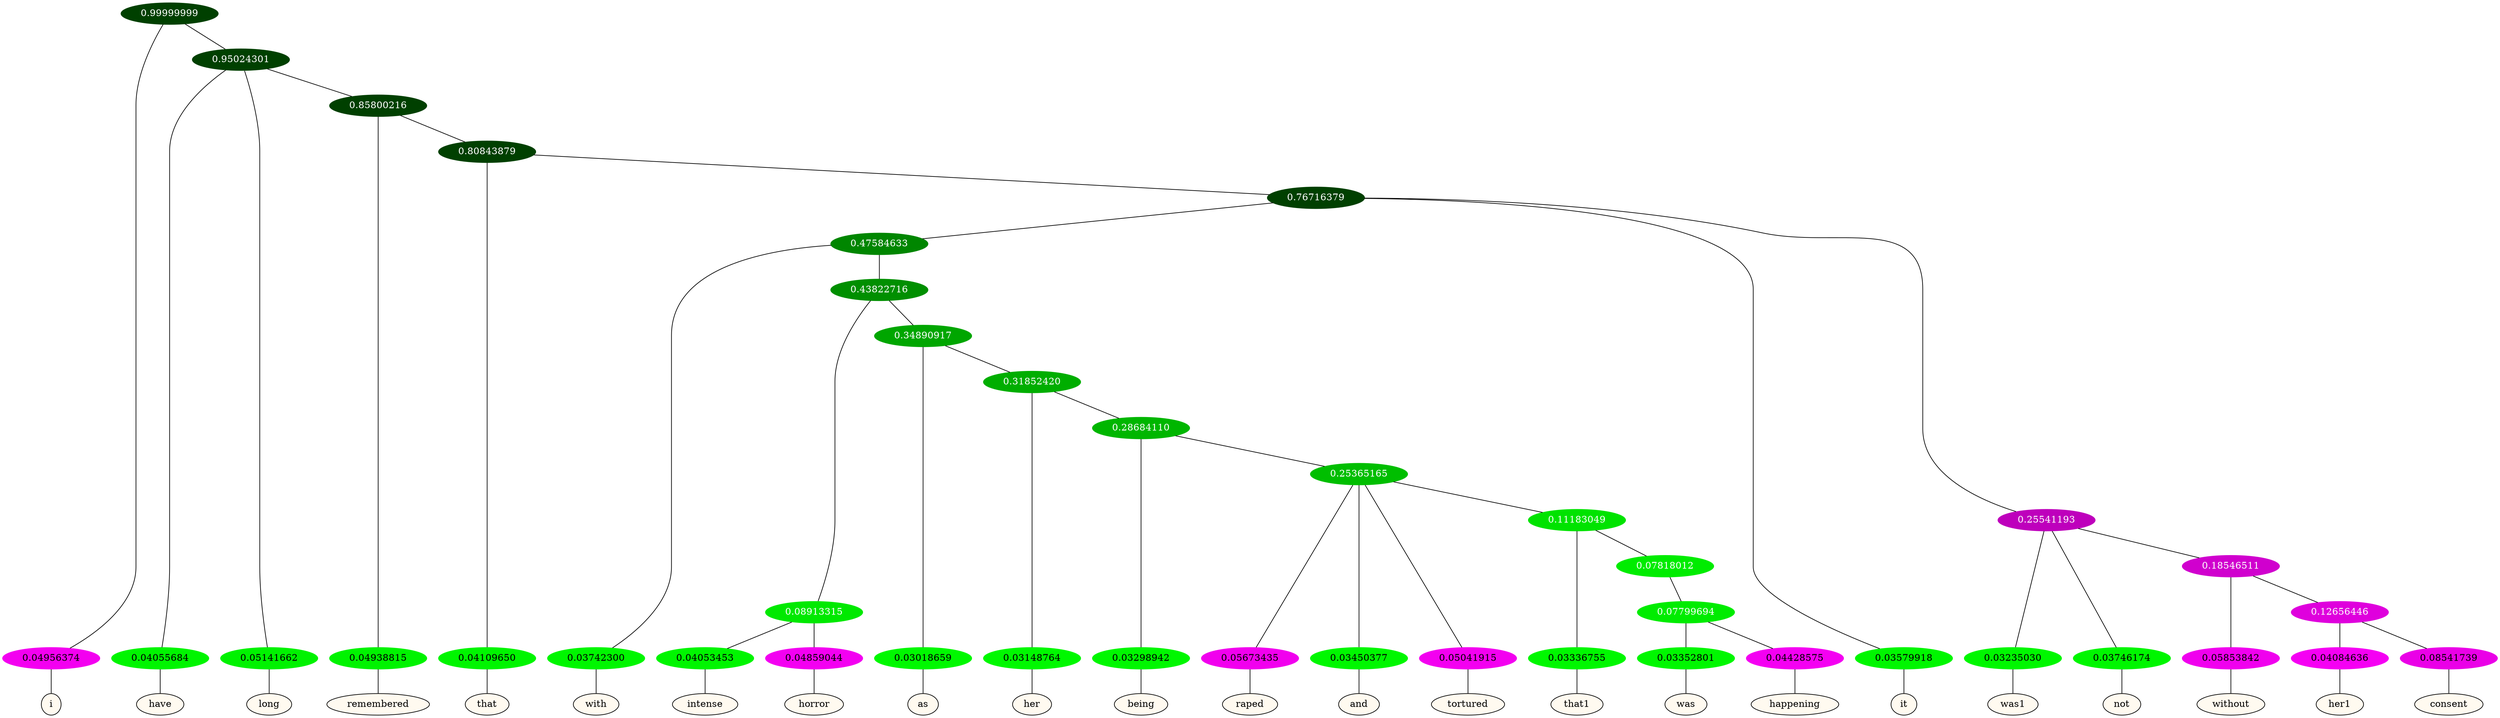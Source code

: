 graph {
	node [format=png height=0.15 nodesep=0.001 ordering=out overlap=prism overlap_scaling=0.01 ranksep=0.001 ratio=0.2 style=filled width=0.15]
	{
		rank=same
		a_w_1 [label=i color=black fillcolor=floralwhite style="filled,solid"]
		a_w_3 [label=have color=black fillcolor=floralwhite style="filled,solid"]
		a_w_4 [label=long color=black fillcolor=floralwhite style="filled,solid"]
		a_w_6 [label=remembered color=black fillcolor=floralwhite style="filled,solid"]
		a_w_8 [label=that color=black fillcolor=floralwhite style="filled,solid"]
		a_w_13 [label=with color=black fillcolor=floralwhite style="filled,solid"]
		a_w_22 [label=intense color=black fillcolor=floralwhite style="filled,solid"]
		a_w_23 [label=horror color=black fillcolor=floralwhite style="filled,solid"]
		a_w_24 [label=as color=black fillcolor=floralwhite style="filled,solid"]
		a_w_28 [label=her color=black fillcolor=floralwhite style="filled,solid"]
		a_w_30 [label=being color=black fillcolor=floralwhite style="filled,solid"]
		a_w_32 [label=raped color=black fillcolor=floralwhite style="filled,solid"]
		a_w_33 [label=and color=black fillcolor=floralwhite style="filled,solid"]
		a_w_34 [label=tortured color=black fillcolor=floralwhite style="filled,solid"]
		a_w_36 [label=that1 color=black fillcolor=floralwhite style="filled,solid"]
		a_w_39 [label=was color=black fillcolor=floralwhite style="filled,solid"]
		a_w_40 [label=happening color=black fillcolor=floralwhite style="filled,solid"]
		a_w_11 [label=it color=black fillcolor=floralwhite style="filled,solid"]
		a_w_15 [label=was1 color=black fillcolor=floralwhite style="filled,solid"]
		a_w_16 [label=not color=black fillcolor=floralwhite style="filled,solid"]
		a_w_20 [label=without color=black fillcolor=floralwhite style="filled,solid"]
		a_w_26 [label=her1 color=black fillcolor=floralwhite style="filled,solid"]
		a_w_27 [label=consent color=black fillcolor=floralwhite style="filled,solid"]
	}
	a_n_1 -- a_w_1
	a_n_3 -- a_w_3
	a_n_4 -- a_w_4
	a_n_6 -- a_w_6
	a_n_8 -- a_w_8
	a_n_13 -- a_w_13
	a_n_22 -- a_w_22
	a_n_23 -- a_w_23
	a_n_24 -- a_w_24
	a_n_28 -- a_w_28
	a_n_30 -- a_w_30
	a_n_32 -- a_w_32
	a_n_33 -- a_w_33
	a_n_34 -- a_w_34
	a_n_36 -- a_w_36
	a_n_39 -- a_w_39
	a_n_40 -- a_w_40
	a_n_11 -- a_w_11
	a_n_15 -- a_w_15
	a_n_16 -- a_w_16
	a_n_20 -- a_w_20
	a_n_26 -- a_w_26
	a_n_27 -- a_w_27
	{
		rank=same
		a_n_1 [label=0.04956374 color="0.835 1.000 0.950" fontcolor=black]
		a_n_3 [label=0.04055684 color="0.334 1.000 0.959" fontcolor=black]
		a_n_4 [label=0.05141662 color="0.334 1.000 0.949" fontcolor=black]
		a_n_6 [label=0.04938815 color="0.334 1.000 0.951" fontcolor=black]
		a_n_8 [label=0.04109650 color="0.334 1.000 0.959" fontcolor=black]
		a_n_13 [label=0.03742300 color="0.334 1.000 0.963" fontcolor=black]
		a_n_22 [label=0.04053453 color="0.334 1.000 0.959" fontcolor=black]
		a_n_23 [label=0.04859044 color="0.835 1.000 0.951" fontcolor=black]
		a_n_24 [label=0.03018659 color="0.334 1.000 0.970" fontcolor=black]
		a_n_28 [label=0.03148764 color="0.334 1.000 0.969" fontcolor=black]
		a_n_30 [label=0.03298942 color="0.334 1.000 0.967" fontcolor=black]
		a_n_32 [label=0.05673435 color="0.835 1.000 0.943" fontcolor=black]
		a_n_33 [label=0.03450377 color="0.334 1.000 0.965" fontcolor=black]
		a_n_34 [label=0.05041915 color="0.835 1.000 0.950" fontcolor=black]
		a_n_36 [label=0.03336755 color="0.334 1.000 0.967" fontcolor=black]
		a_n_39 [label=0.03352801 color="0.334 1.000 0.966" fontcolor=black]
		a_n_40 [label=0.04428575 color="0.835 1.000 0.956" fontcolor=black]
		a_n_11 [label=0.03579918 color="0.334 1.000 0.964" fontcolor=black]
		a_n_15 [label=0.03235030 color="0.334 1.000 0.968" fontcolor=black]
		a_n_16 [label=0.03746174 color="0.334 1.000 0.963" fontcolor=black]
		a_n_20 [label=0.05853842 color="0.835 1.000 0.941" fontcolor=black]
		a_n_26 [label=0.04084636 color="0.835 1.000 0.959" fontcolor=black]
		a_n_27 [label=0.08541739 color="0.835 1.000 0.915" fontcolor=black]
	}
	a_n_0 [label=0.99999999 color="0.334 1.000 0.250" fontcolor=grey99]
	a_n_0 -- a_n_1
	a_n_2 [label=0.95024301 color="0.334 1.000 0.250" fontcolor=grey99]
	a_n_0 -- a_n_2
	a_n_2 -- a_n_3
	a_n_2 -- a_n_4
	a_n_5 [label=0.85800216 color="0.334 1.000 0.250" fontcolor=grey99]
	a_n_2 -- a_n_5
	a_n_5 -- a_n_6
	a_n_7 [label=0.80843879 color="0.334 1.000 0.250" fontcolor=grey99]
	a_n_5 -- a_n_7
	a_n_7 -- a_n_8
	a_n_9 [label=0.76716379 color="0.334 1.000 0.250" fontcolor=grey99]
	a_n_7 -- a_n_9
	a_n_10 [label=0.47584633 color="0.334 1.000 0.524" fontcolor=grey99]
	a_n_9 -- a_n_10
	a_n_9 -- a_n_11
	a_n_12 [label=0.25541193 color="0.835 1.000 0.745" fontcolor=grey99]
	a_n_9 -- a_n_12
	a_n_10 -- a_n_13
	a_n_14 [label=0.43822716 color="0.334 1.000 0.562" fontcolor=grey99]
	a_n_10 -- a_n_14
	a_n_12 -- a_n_15
	a_n_12 -- a_n_16
	a_n_17 [label=0.18546511 color="0.835 1.000 0.815" fontcolor=grey99]
	a_n_12 -- a_n_17
	a_n_18 [label=0.08913315 color="0.334 1.000 0.911" fontcolor=grey99]
	a_n_14 -- a_n_18
	a_n_19 [label=0.34890917 color="0.334 1.000 0.651" fontcolor=grey99]
	a_n_14 -- a_n_19
	a_n_17 -- a_n_20
	a_n_21 [label=0.12656446 color="0.835 1.000 0.873" fontcolor=grey99]
	a_n_17 -- a_n_21
	a_n_18 -- a_n_22
	a_n_18 -- a_n_23
	a_n_19 -- a_n_24
	a_n_25 [label=0.31852420 color="0.334 1.000 0.681" fontcolor=grey99]
	a_n_19 -- a_n_25
	a_n_21 -- a_n_26
	a_n_21 -- a_n_27
	a_n_25 -- a_n_28
	a_n_29 [label=0.28684110 color="0.334 1.000 0.713" fontcolor=grey99]
	a_n_25 -- a_n_29
	a_n_29 -- a_n_30
	a_n_31 [label=0.25365165 color="0.334 1.000 0.746" fontcolor=grey99]
	a_n_29 -- a_n_31
	a_n_31 -- a_n_32
	a_n_31 -- a_n_33
	a_n_31 -- a_n_34
	a_n_35 [label=0.11183049 color="0.334 1.000 0.888" fontcolor=grey99]
	a_n_31 -- a_n_35
	a_n_35 -- a_n_36
	a_n_37 [label=0.07818012 color="0.334 1.000 0.922" fontcolor=grey99]
	a_n_35 -- a_n_37
	a_n_38 [label=0.07799694 color="0.334 1.000 0.922" fontcolor=grey99]
	a_n_37 -- a_n_38
	a_n_38 -- a_n_39
	a_n_38 -- a_n_40
}
